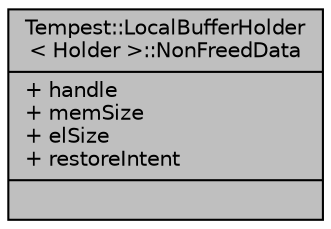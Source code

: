 digraph "Tempest::LocalBufferHolder&lt; Holder &gt;::NonFreedData"
{
  edge [fontname="Helvetica",fontsize="10",labelfontname="Helvetica",labelfontsize="10"];
  node [fontname="Helvetica",fontsize="10",shape=record];
  Node1 [label="{Tempest::LocalBufferHolder\l\< Holder \>::NonFreedData\n|+ handle\l+ memSize\l+ elSize\l+ restoreIntent\l|}",height=0.2,width=0.4,color="black", fillcolor="grey75", style="filled", fontcolor="black"];
}
